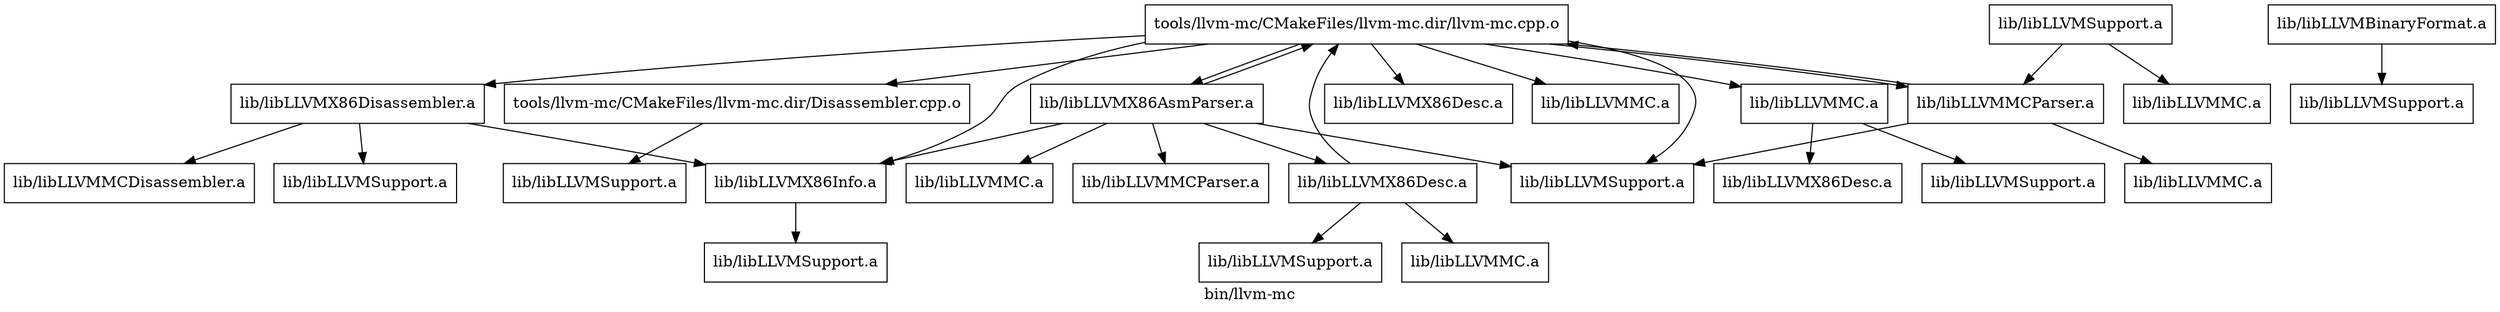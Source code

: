 digraph "bin/llvm-mc" {
	label="bin/llvm-mc";

	Node0x55a0afc2ce18 [shape=record,shape=record,label="{tools/llvm-mc/CMakeFiles/llvm-mc.dir/llvm-mc.cpp.o}"];
	Node0x55a0afc2ce18 -> Node0x55a0afc2d840;
	Node0x55a0afc2ce18 -> Node0x55a0afc2bd08;
	Node0x55a0afc2ce18 -> Node0x55a0afc2a648;
	Node0x55a0afc2ce18 -> Node0x55a0afc2bb68;
	Node0x55a0afc2ce18 -> Node0x55a0afc2b418;
	Node0x55a0afc2ce18 -> Node0x55a0afc2cba8;
	Node0x55a0afc2ce18 -> Node0x55a0afc29ef8;
	Node0x55a0afc2ce18 -> Node0x55a0afc2e060;
	Node0x55a0afc2ce18 -> Node0x55a0afc2c5f8;
	Node0x55a0afc2d840 [shape=record,shape=record,label="{tools/llvm-mc/CMakeFiles/llvm-mc.dir/Disassembler.cpp.o}"];
	Node0x55a0afc2d840 -> Node0x55a0afc2e200;
	Node0x55a0afc2bd08 [shape=record,shape=record,label="{lib/libLLVMX86AsmParser.a}"];
	Node0x55a0afc2bd08 -> Node0x55a0afc2ce18;
	Node0x55a0afc2bd08 -> Node0x55a0afc2b0d8;
	Node0x55a0afc2bd08 -> Node0x55a0afc2cba8;
	Node0x55a0afc2bd08 -> Node0x55a0afc2cb40;
	Node0x55a0afc2bd08 -> Node0x55a0afc27fb0;
	Node0x55a0afc2bd08 -> Node0x55a0afc2c5f8;
	Node0x55a0afc2a648 [shape=record,shape=record,label="{lib/libLLVMX86Desc.a}"];
	Node0x55a0afc2bb68 [shape=record,shape=record,label="{lib/libLLVMMC.a}"];
	Node0x55a0afc2b418 [shape=record,shape=record,label="{lib/libLLVMX86Disassembler.a}"];
	Node0x55a0afc2b418 -> Node0x55a0afc2cba8;
	Node0x55a0afc2b418 -> Node0x55a0afc2a988;
	Node0x55a0afc2b418 -> Node0x55a0afc2cad8;
	Node0x55a0afc2cba8 [shape=record,shape=record,label="{lib/libLLVMX86Info.a}"];
	Node0x55a0afc2cba8 -> Node0x55a0afc2a510;
	Node0x55a0afc29ef8 [shape=record,shape=record,label="{lib/libLLVMMC.a}"];
	Node0x55a0afc29ef8 -> Node0x55a0afc2c798;
	Node0x55a0afc29ef8 -> Node0x55a0afc289d8;
	Node0x55a0afc2e060 [shape=record,shape=record,label="{lib/libLLVMMCParser.a}"];
	Node0x55a0afc2e060 -> Node0x55a0afc2ce18;
	Node0x55a0afc2e060 -> Node0x55a0afc2e4d8;
	Node0x55a0afc2e060 -> Node0x55a0afc2c5f8;
	Node0x55a0afc2c5f8 [shape=record,shape=record,label="{lib/libLLVMSupport.a}"];
	Node0x55a0afc2e200 [shape=record,shape=record,label="{lib/libLLVMSupport.a}"];
	Node0x55a0afc2b0d8 [shape=record,shape=record,label="{lib/libLLVMX86Desc.a}"];
	Node0x55a0afc2b0d8 -> Node0x55a0afc2ce18;
	Node0x55a0afc2b0d8 -> Node0x55a0afc2cd48;
	Node0x55a0afc2b0d8 -> Node0x55a0afc28018;
	Node0x55a0afc2cb40 [shape=record,shape=record,label="{lib/libLLVMMC.a}"];
	Node0x55a0afc27fb0 [shape=record,shape=record,label="{lib/libLLVMMCParser.a}"];
	Node0x55a0afc2cd48 [shape=record,shape=record,label="{lib/libLLVMMC.a}"];
	Node0x55a0afc28018 [shape=record,shape=record,label="{lib/libLLVMSupport.a}"];
	Node0x55a0afc2a988 [shape=record,shape=record,label="{lib/libLLVMSupport.a}"];
	Node0x55a0afc2cad8 [shape=record,shape=record,label="{lib/libLLVMMCDisassembler.a}"];
	Node0x55a0afc2a510 [shape=record,shape=record,label="{lib/libLLVMSupport.a}"];
	Node0x55a0afc2c798 [shape=record,shape=record,label="{lib/libLLVMX86Desc.a}"];
	Node0x55a0afc289d8 [shape=record,shape=record,label="{lib/libLLVMSupport.a}"];
	Node0x55a0afc2e4d8 [shape=record,shape=record,label="{lib/libLLVMMC.a}"];
	Node0x55a0afc2a4a8 [shape=record,shape=record,label="{lib/libLLVMSupport.a}"];
	Node0x55a0afc2a4a8 -> Node0x55a0afc29e90;
	Node0x55a0afc2a4a8 -> Node0x55a0afc2e060;
	Node0x55a0afc29e90 [shape=record,shape=record,label="{lib/libLLVMMC.a}"];
	Node0x55a0afc2d020 [shape=record,shape=record,label="{lib/libLLVMBinaryFormat.a}"];
	Node0x55a0afc2d020 -> Node0x55a0afc29468;
	Node0x55a0afc29468 [shape=record,shape=record,label="{lib/libLLVMSupport.a}"];
}
